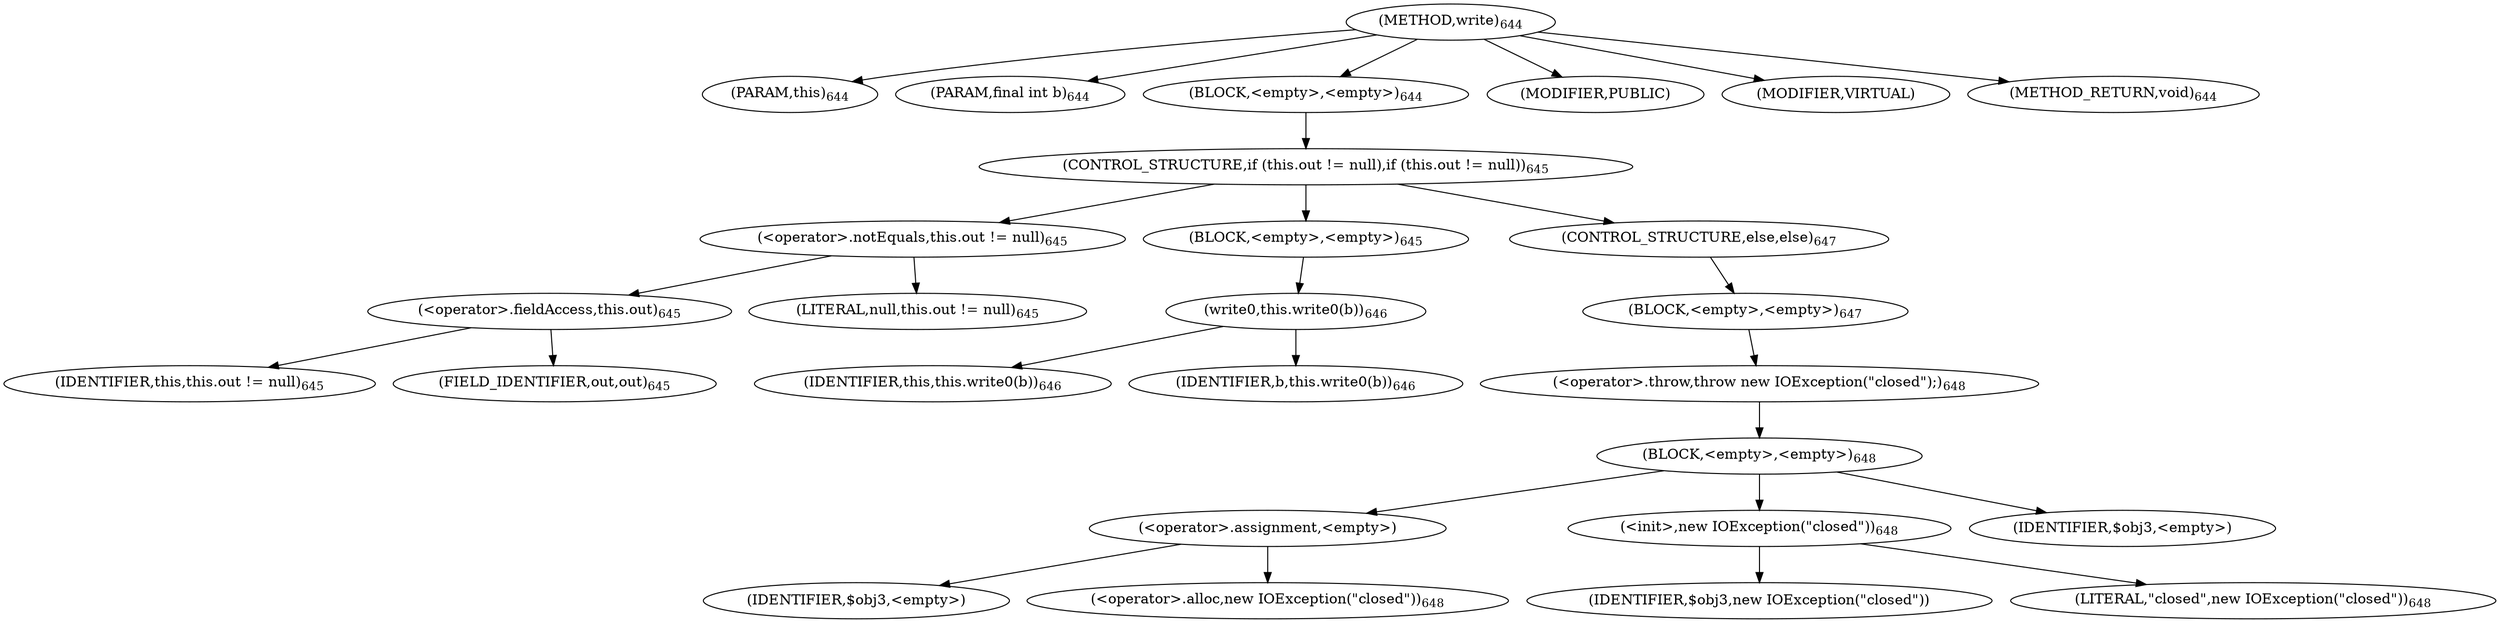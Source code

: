 digraph "write" {  
"1540" [label = <(METHOD,write)<SUB>644</SUB>> ]
"11" [label = <(PARAM,this)<SUB>644</SUB>> ]
"1541" [label = <(PARAM,final int b)<SUB>644</SUB>> ]
"1542" [label = <(BLOCK,&lt;empty&gt;,&lt;empty&gt;)<SUB>644</SUB>> ]
"1543" [label = <(CONTROL_STRUCTURE,if (this.out != null),if (this.out != null))<SUB>645</SUB>> ]
"1544" [label = <(&lt;operator&gt;.notEquals,this.out != null)<SUB>645</SUB>> ]
"1545" [label = <(&lt;operator&gt;.fieldAccess,this.out)<SUB>645</SUB>> ]
"10" [label = <(IDENTIFIER,this,this.out != null)<SUB>645</SUB>> ]
"1546" [label = <(FIELD_IDENTIFIER,out,out)<SUB>645</SUB>> ]
"1547" [label = <(LITERAL,null,this.out != null)<SUB>645</SUB>> ]
"1548" [label = <(BLOCK,&lt;empty&gt;,&lt;empty&gt;)<SUB>645</SUB>> ]
"1549" [label = <(write0,this.write0(b))<SUB>646</SUB>> ]
"12" [label = <(IDENTIFIER,this,this.write0(b))<SUB>646</SUB>> ]
"1550" [label = <(IDENTIFIER,b,this.write0(b))<SUB>646</SUB>> ]
"1551" [label = <(CONTROL_STRUCTURE,else,else)<SUB>647</SUB>> ]
"1552" [label = <(BLOCK,&lt;empty&gt;,&lt;empty&gt;)<SUB>647</SUB>> ]
"1553" [label = <(&lt;operator&gt;.throw,throw new IOException(&quot;closed&quot;);)<SUB>648</SUB>> ]
"1554" [label = <(BLOCK,&lt;empty&gt;,&lt;empty&gt;)<SUB>648</SUB>> ]
"1555" [label = <(&lt;operator&gt;.assignment,&lt;empty&gt;)> ]
"1556" [label = <(IDENTIFIER,$obj3,&lt;empty&gt;)> ]
"1557" [label = <(&lt;operator&gt;.alloc,new IOException(&quot;closed&quot;))<SUB>648</SUB>> ]
"1558" [label = <(&lt;init&gt;,new IOException(&quot;closed&quot;))<SUB>648</SUB>> ]
"1559" [label = <(IDENTIFIER,$obj3,new IOException(&quot;closed&quot;))> ]
"1560" [label = <(LITERAL,&quot;closed&quot;,new IOException(&quot;closed&quot;))<SUB>648</SUB>> ]
"1561" [label = <(IDENTIFIER,$obj3,&lt;empty&gt;)> ]
"1562" [label = <(MODIFIER,PUBLIC)> ]
"1563" [label = <(MODIFIER,VIRTUAL)> ]
"1564" [label = <(METHOD_RETURN,void)<SUB>644</SUB>> ]
  "1540" -> "11" 
  "1540" -> "1541" 
  "1540" -> "1542" 
  "1540" -> "1562" 
  "1540" -> "1563" 
  "1540" -> "1564" 
  "1542" -> "1543" 
  "1543" -> "1544" 
  "1543" -> "1548" 
  "1543" -> "1551" 
  "1544" -> "1545" 
  "1544" -> "1547" 
  "1545" -> "10" 
  "1545" -> "1546" 
  "1548" -> "1549" 
  "1549" -> "12" 
  "1549" -> "1550" 
  "1551" -> "1552" 
  "1552" -> "1553" 
  "1553" -> "1554" 
  "1554" -> "1555" 
  "1554" -> "1558" 
  "1554" -> "1561" 
  "1555" -> "1556" 
  "1555" -> "1557" 
  "1558" -> "1559" 
  "1558" -> "1560" 
}
